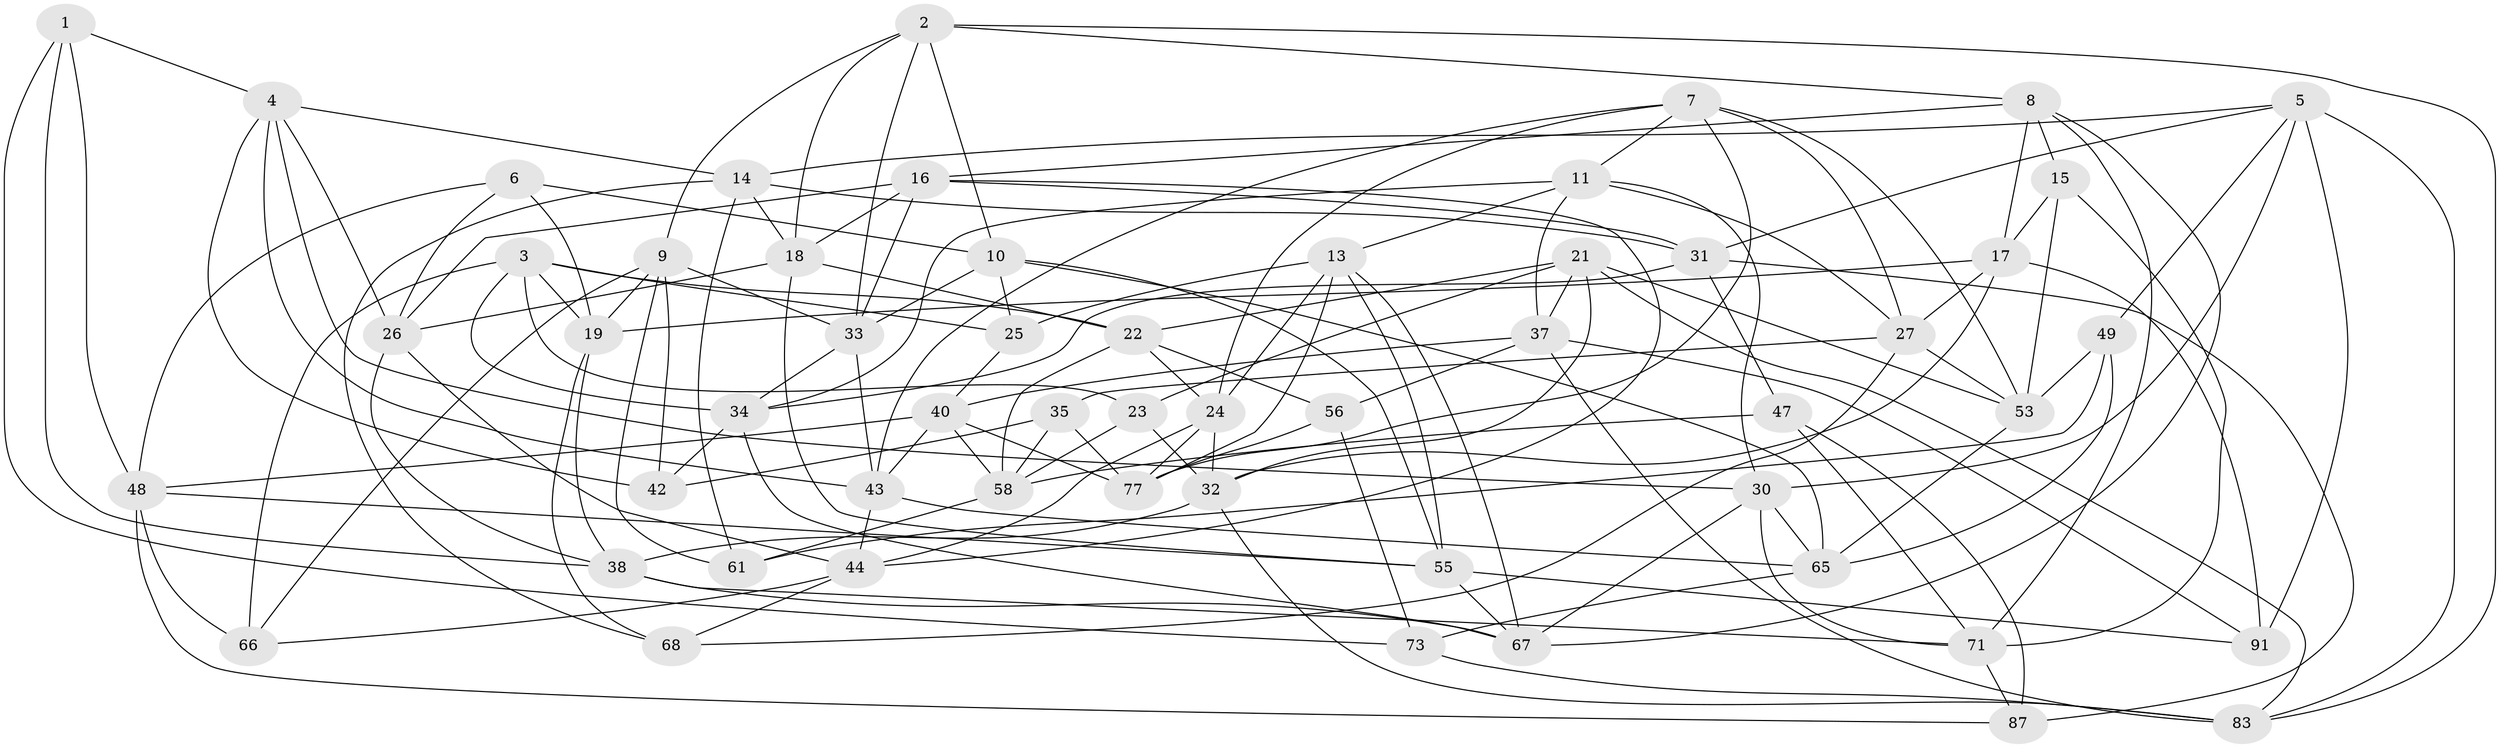 // original degree distribution, {4: 1.0}
// Generated by graph-tools (version 1.1) at 2025/42/03/06/25 10:42:17]
// undirected, 55 vertices, 149 edges
graph export_dot {
graph [start="1"]
  node [color=gray90,style=filled];
  1;
  2 [super="+63"];
  3 [super="+12"];
  4 [super="+29"];
  5 [super="+80"];
  6;
  7 [super="+75"];
  8 [super="+62"];
  9 [super="+51"];
  10 [super="+41"];
  11 [super="+20"];
  13 [super="+81"];
  14 [super="+74"];
  15;
  16 [super="+78"];
  17 [super="+36"];
  18 [super="+52"];
  19 [super="+72"];
  21 [super="+69"];
  22 [super="+59"];
  23;
  24 [super="+28"];
  25;
  26 [super="+82"];
  27 [super="+50"];
  30 [super="+57"];
  31 [super="+94"];
  32 [super="+76"];
  33 [super="+85"];
  34 [super="+39"];
  35;
  37 [super="+54"];
  38 [super="+45"];
  40 [super="+46"];
  42;
  43 [super="+70"];
  44 [super="+60"];
  47;
  48 [super="+89"];
  49;
  53 [super="+93"];
  55 [super="+64"];
  56;
  58 [super="+92"];
  61;
  65 [super="+84"];
  66;
  67 [super="+79"];
  68;
  71 [super="+88"];
  73;
  77 [super="+86"];
  83 [super="+90"];
  87;
  91;
  1 -- 48;
  1 -- 38;
  1 -- 73;
  1 -- 4;
  2 -- 8;
  2 -- 10;
  2 -- 18;
  2 -- 9;
  2 -- 83;
  2 -- 33;
  3 -- 66;
  3 -- 19;
  3 -- 25;
  3 -- 34;
  3 -- 23;
  3 -- 22;
  4 -- 26;
  4 -- 14;
  4 -- 42;
  4 -- 43;
  4 -- 30;
  5 -- 91;
  5 -- 49;
  5 -- 14;
  5 -- 31;
  5 -- 83;
  5 -- 30;
  6 -- 26;
  6 -- 19;
  6 -- 10;
  6 -- 48;
  7 -- 27;
  7 -- 53;
  7 -- 77;
  7 -- 24;
  7 -- 11;
  7 -- 43;
  8 -- 16;
  8 -- 17;
  8 -- 15;
  8 -- 67;
  8 -- 71;
  9 -- 19;
  9 -- 42;
  9 -- 61;
  9 -- 66;
  9 -- 33;
  10 -- 25;
  10 -- 55;
  10 -- 65;
  10 -- 33;
  11 -- 37;
  11 -- 27;
  11 -- 13;
  11 -- 34;
  11 -- 30;
  13 -- 25;
  13 -- 55;
  13 -- 77;
  13 -- 24;
  13 -- 67;
  14 -- 18;
  14 -- 68;
  14 -- 61;
  14 -- 31;
  15 -- 53;
  15 -- 71;
  15 -- 17;
  16 -- 18;
  16 -- 44;
  16 -- 33;
  16 -- 26;
  16 -- 31;
  17 -- 91;
  17 -- 19;
  17 -- 32;
  17 -- 27;
  18 -- 55;
  18 -- 26;
  18 -- 22;
  19 -- 68;
  19 -- 38;
  21 -- 83;
  21 -- 23;
  21 -- 53;
  21 -- 37;
  21 -- 32;
  21 -- 22;
  22 -- 58;
  22 -- 24;
  22 -- 56;
  23 -- 32;
  23 -- 58;
  24 -- 44;
  24 -- 77;
  24 -- 32;
  25 -- 40;
  26 -- 38;
  26 -- 44;
  27 -- 68;
  27 -- 35;
  27 -- 53;
  30 -- 71;
  30 -- 65;
  30 -- 67;
  31 -- 87;
  31 -- 47;
  31 -- 34;
  32 -- 83;
  32 -- 38;
  33 -- 34;
  33 -- 43;
  34 -- 67;
  34 -- 42;
  35 -- 77;
  35 -- 58;
  35 -- 42;
  37 -- 91;
  37 -- 56;
  37 -- 83;
  37 -- 40;
  38 -- 71;
  38 -- 67;
  40 -- 58;
  40 -- 43;
  40 -- 48;
  40 -- 77;
  43 -- 44;
  43 -- 65;
  44 -- 68;
  44 -- 66;
  47 -- 58;
  47 -- 71;
  47 -- 87;
  48 -- 55;
  48 -- 66;
  48 -- 87;
  49 -- 61;
  49 -- 53;
  49 -- 65;
  53 -- 65;
  55 -- 67;
  55 -- 91;
  56 -- 73;
  56 -- 77;
  58 -- 61;
  65 -- 73;
  71 -- 87;
  73 -- 83;
}
